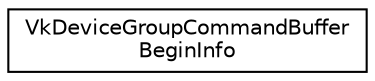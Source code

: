digraph "Graphical Class Hierarchy"
{
 // LATEX_PDF_SIZE
  edge [fontname="Helvetica",fontsize="10",labelfontname="Helvetica",labelfontsize="10"];
  node [fontname="Helvetica",fontsize="10",shape=record];
  rankdir="LR";
  Node0 [label="VkDeviceGroupCommandBuffer\lBeginInfo",height=0.2,width=0.4,color="black", fillcolor="white", style="filled",URL="$structVkDeviceGroupCommandBufferBeginInfo.html",tooltip=" "];
}
